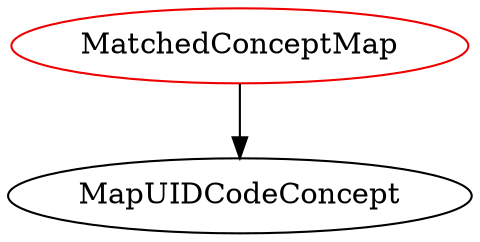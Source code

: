digraph matchedconceptmap{
MatchedConceptMap -> MapUIDCodeConcept;
MatchedConceptMap	[shape=oval, color=red2, label="MatchedConceptMap"];
}
